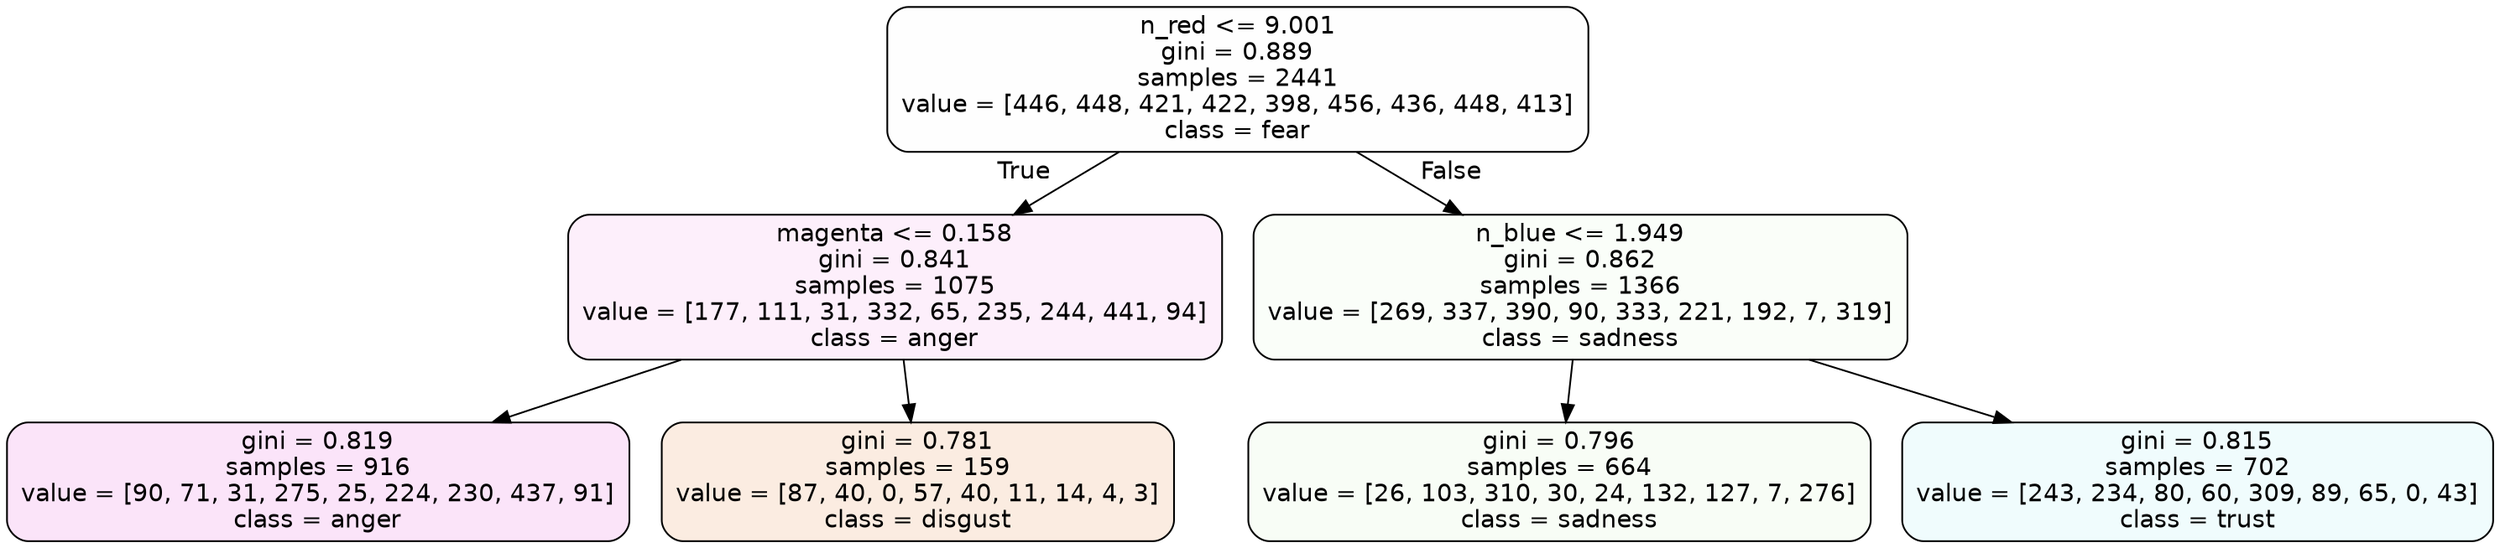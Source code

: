 digraph Tree {
node [shape=box, style="filled, rounded", color="black", fontname=helvetica] ;
edge [fontname=helvetica] ;
0 [label="n_red <= 9.001\ngini = 0.889\nsamples = 2441\nvalue = [446, 448, 421, 422, 398, 456, 436, 448, 413]\nclass = fear", fillcolor="#3964e501"] ;
1 [label="magenta <= 0.158\ngini = 0.841\nsamples = 1075\nvalue = [177, 111, 31, 332, 65, 235, 244, 441, 94]\nclass = anger", fillcolor="#e539d714"] ;
0 -> 1 [labeldistance=2.5, labelangle=45, headlabel="True"] ;
2 [label="gini = 0.819\nsamples = 916\nvalue = [90, 71, 31, 275, 25, 224, 230, 437, 91]\nclass = anger", fillcolor="#e539d722"] ;
1 -> 2 ;
3 [label="gini = 0.781\nsamples = 159\nvalue = [87, 40, 0, 57, 40, 11, 14, 4, 3]\nclass = disgust", fillcolor="#e5813926"] ;
1 -> 3 ;
4 [label="n_blue <= 1.949\ngini = 0.862\nsamples = 1366\nvalue = [269, 337, 390, 90, 333, 221, 192, 7, 319]\nclass = sadness", fillcolor="#64e53907"] ;
0 -> 4 [labeldistance=2.5, labelangle=-45, headlabel="False"] ;
5 [label="gini = 0.796\nsamples = 664\nvalue = [26, 103, 310, 30, 24, 132, 127, 7, 276]\nclass = sadness", fillcolor="#64e5390b"] ;
4 -> 5 ;
6 [label="gini = 0.815\nsamples = 702\nvalue = [243, 234, 80, 60, 309, 89, 65, 0, 43]\nclass = trust", fillcolor="#39d7e513"] ;
4 -> 6 ;
}